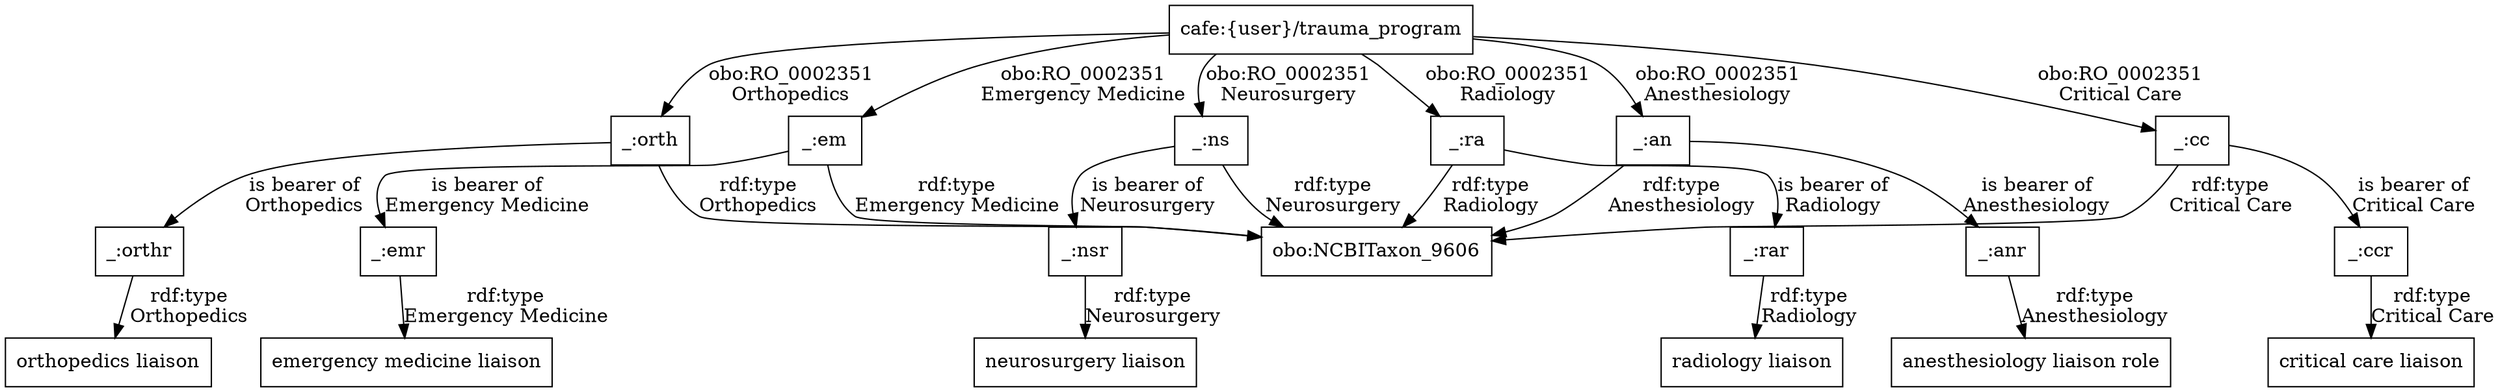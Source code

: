digraph g { node [shape=rectangle];
graph [splines=true, nodesep=.5, ranksep=0, overlap=false];
"cafe:{user}/trauma_program" -> "_:em" [label="obo:RO_0002351
Emergency Medicine"]
"_:em" -> "obo:NCBITaxon_9606" [label="rdf:type
Emergency Medicine"]
"_:em" -> "_:emr" [label="is bearer of
Emergency Medicine"]
"_:emr" -> "emergency medicine liaison" [label="rdf:type
Emergency Medicine"]
"cafe:{user}/trauma_program" -> "_:orth" [label="obo:RO_0002351
Orthopedics"]
"_:orth" -> "obo:NCBITaxon_9606" [label="rdf:type
Orthopedics"]
"_:orth" -> "_:orthr" [label="is bearer of
Orthopedics"]
"_:orthr" -> "orthopedics liaison" [label="rdf:type
Orthopedics"]
"cafe:{user}/trauma_program" -> "_:ns" [label="obo:RO_0002351
Neurosurgery"]
"_:ns" -> "obo:NCBITaxon_9606" [label="rdf:type
Neurosurgery"]
"_:ns" -> "_:nsr" [label="is bearer of
Neurosurgery"]
"_:nsr" -> "neurosurgery liaison" [label="rdf:type
Neurosurgery"]
"cafe:{user}/trauma_program" -> "_:an" [label="obo:RO_0002351
Anesthesiology"]
"_:an" -> "obo:NCBITaxon_9606" [label="rdf:type
Anesthesiology"]
"_:an" -> "_:anr" [label="is bearer of
Anesthesiology"]
"_:anr" -> "anesthesiology liaison role" [label="rdf:type
Anesthesiology"]
"cafe:{user}/trauma_program" -> "_:cc" [label="obo:RO_0002351
Critical Care"]
"_:cc" -> "obo:NCBITaxon_9606" [label="rdf:type
Critical Care"]
"_:cc" -> "_:ccr" [label="is bearer of
Critical Care"]
"_:ccr" -> "critical care liaison" [label="rdf:type
Critical Care"]
"cafe:{user}/trauma_program" -> "_:ra" [label="obo:RO_0002351
Radiology"]
"_:ra" -> "obo:NCBITaxon_9606" [label="rdf:type
Radiology"]
"_:ra" -> "_:rar" [label="is bearer of
Radiology"]
"_:rar" -> "radiology liaison" [label="rdf:type
Radiology"]
}